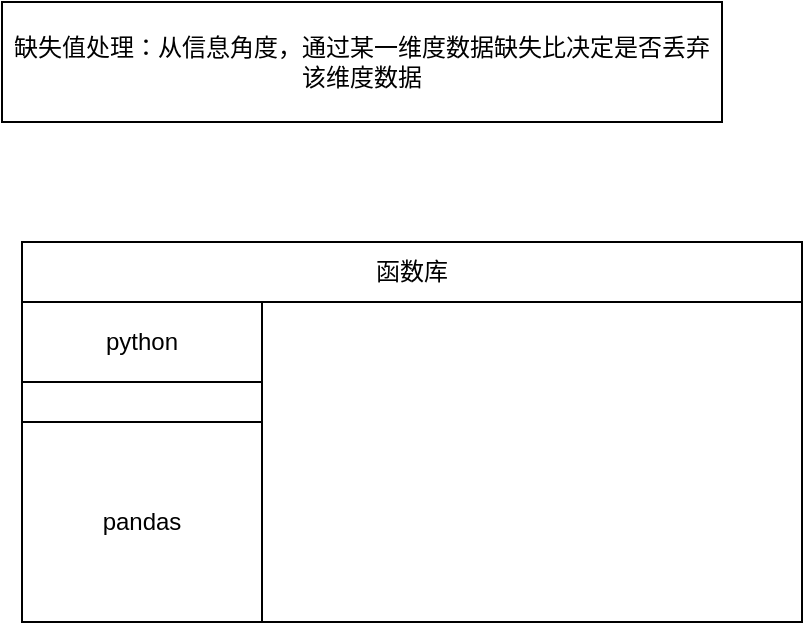 <mxfile version="20.0.3" type="github">
  <diagram id="XN-vh_qt9OSKIHCKWw7f" name="Page-1">
    <mxGraphModel dx="1038" dy="547" grid="1" gridSize="10" guides="1" tooltips="1" connect="1" arrows="1" fold="1" page="1" pageScale="1" pageWidth="827" pageHeight="1169" math="0" shadow="0">
      <root>
        <mxCell id="0" />
        <mxCell id="1" parent="0" />
        <mxCell id="sp7w4MqUNdc4_kiB8jiN-1" value="缺失值处理：从信息角度，通过某一维度数据缺失比决定是否丢弃该维度数据" style="rounded=0;whiteSpace=wrap;html=1;" vertex="1" parent="1">
          <mxGeometry x="190" y="40" width="360" height="60" as="geometry" />
        </mxCell>
        <mxCell id="sp7w4MqUNdc4_kiB8jiN-2" value="" style="rounded=0;whiteSpace=wrap;html=1;" vertex="1" parent="1">
          <mxGeometry x="200" y="160" width="390" height="190" as="geometry" />
        </mxCell>
        <mxCell id="sp7w4MqUNdc4_kiB8jiN-3" value="函数库" style="rounded=0;whiteSpace=wrap;html=1;" vertex="1" parent="1">
          <mxGeometry x="200" y="160" width="390" height="30" as="geometry" />
        </mxCell>
        <mxCell id="sp7w4MqUNdc4_kiB8jiN-4" value="" style="rounded=0;whiteSpace=wrap;html=1;" vertex="1" parent="1">
          <mxGeometry x="200" y="190" width="120" height="160" as="geometry" />
        </mxCell>
        <mxCell id="sp7w4MqUNdc4_kiB8jiN-5" value="python" style="rounded=0;whiteSpace=wrap;html=1;" vertex="1" parent="1">
          <mxGeometry x="200" y="190" width="120" height="40" as="geometry" />
        </mxCell>
        <mxCell id="sp7w4MqUNdc4_kiB8jiN-6" value="pandas" style="rounded=0;whiteSpace=wrap;html=1;" vertex="1" parent="1">
          <mxGeometry x="200" y="250" width="120" height="100" as="geometry" />
        </mxCell>
      </root>
    </mxGraphModel>
  </diagram>
</mxfile>
